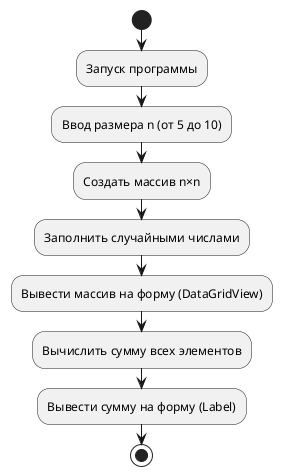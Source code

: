 @startuml
start
:Запуск программы;
:Ввод размера n (от 5 до 10);
:Создать массив n×n;
:Заполнить случайными числами;
:Вывести массив на форму (DataGridView);
:Вычислить сумму всех элементов;
:Вывести сумму на форму (Label);
stop
@enduml
